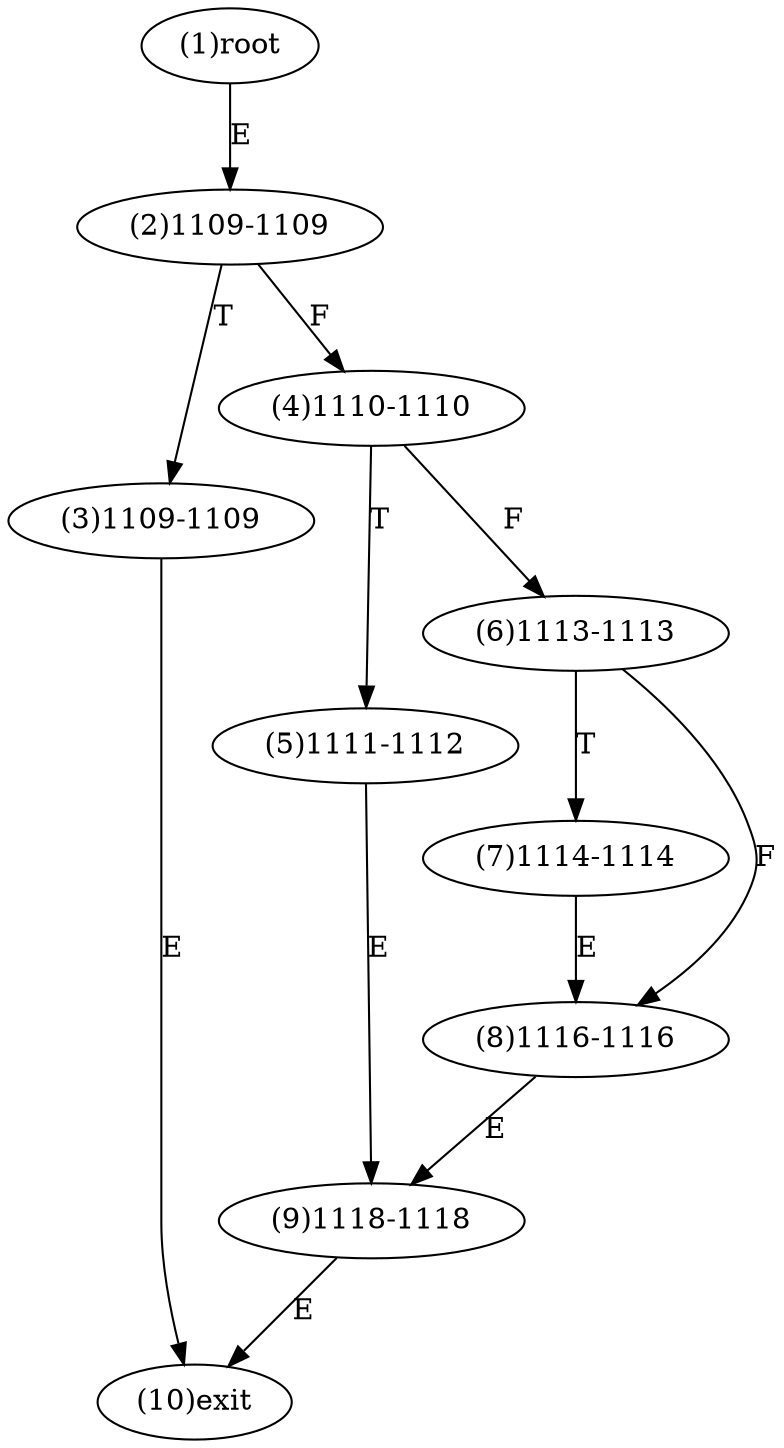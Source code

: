 digraph "" { 
1[ label="(1)root"];
2[ label="(2)1109-1109"];
3[ label="(3)1109-1109"];
4[ label="(4)1110-1110"];
5[ label="(5)1111-1112"];
6[ label="(6)1113-1113"];
7[ label="(7)1114-1114"];
8[ label="(8)1116-1116"];
9[ label="(9)1118-1118"];
10[ label="(10)exit"];
1->2[ label="E"];
2->4[ label="F"];
2->3[ label="T"];
3->10[ label="E"];
4->6[ label="F"];
4->5[ label="T"];
5->9[ label="E"];
6->8[ label="F"];
6->7[ label="T"];
7->8[ label="E"];
8->9[ label="E"];
9->10[ label="E"];
}